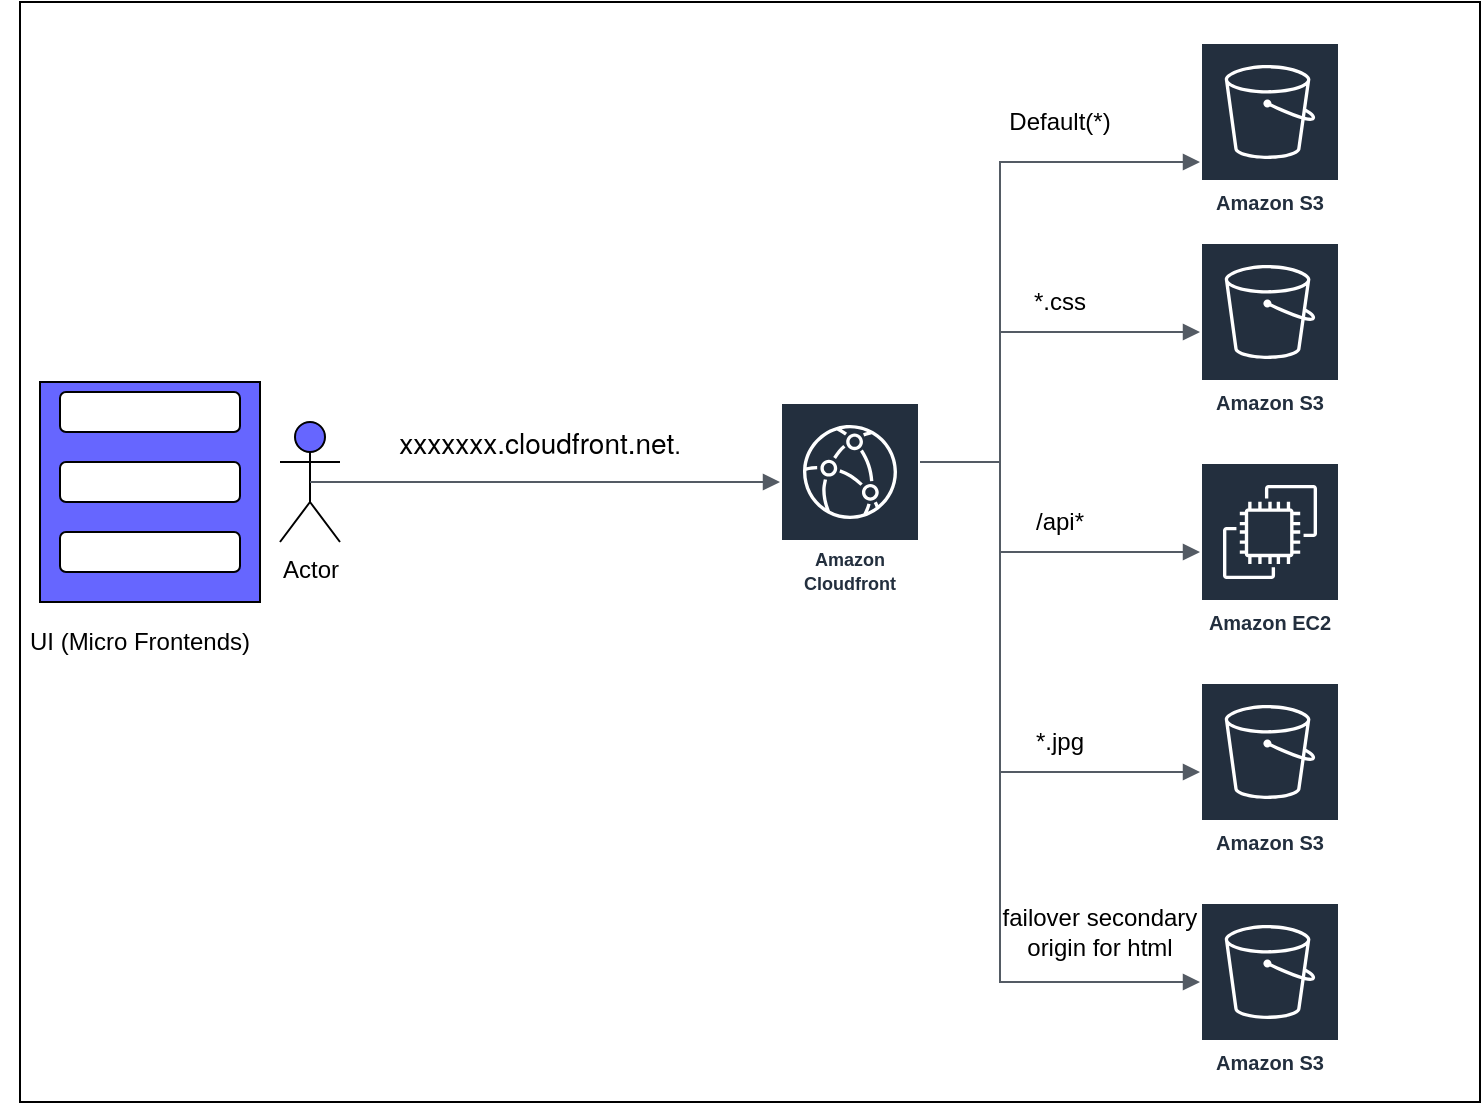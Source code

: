 <mxfile version="13.6.2" type="device" pages="2"><diagram id="324G5QCaxusYnwjLmUDe" name="Page-2"><mxGraphModel dx="786" dy="514" grid="1" gridSize="10" guides="1" tooltips="1" connect="1" arrows="1" fold="1" page="1" pageScale="1" pageWidth="1169" pageHeight="1654" math="0" shadow="0"><root><mxCell id="9wsZtNEm_Y6X85qsh9NX-0"/><mxCell id="9wsZtNEm_Y6X85qsh9NX-1" parent="9wsZtNEm_Y6X85qsh9NX-0"/><mxCell id="9wsZtNEm_Y6X85qsh9NX-2" value="" style="rounded=0;whiteSpace=wrap;html=1;" parent="9wsZtNEm_Y6X85qsh9NX-1" vertex="1"><mxGeometry x="350" y="150" width="730" height="550" as="geometry"/></mxCell><mxCell id="WrOPgbEC-hDU12lqw9dn-0" value="Amazon EC2" style="outlineConnect=0;fontColor=#232F3E;gradientColor=none;strokeColor=#ffffff;fillColor=#232F3E;dashed=0;verticalLabelPosition=middle;verticalAlign=bottom;align=center;html=1;whiteSpace=wrap;fontSize=10;fontStyle=1;spacing=3;shape=mxgraph.aws4.productIcon;prIcon=mxgraph.aws4.ec2;" parent="9wsZtNEm_Y6X85qsh9NX-1" vertex="1"><mxGeometry x="940" y="380" width="70" height="90" as="geometry"/></mxCell><mxCell id="WrOPgbEC-hDU12lqw9dn-1" value="&lt;font style=&quot;font-size: 9px&quot;&gt;Amazon Cloudfront&lt;/font&gt;" style="outlineConnect=0;fontColor=#232F3E;gradientColor=none;strokeColor=#ffffff;fillColor=#232F3E;dashed=0;verticalLabelPosition=middle;verticalAlign=bottom;align=center;html=1;whiteSpace=wrap;fontSize=10;fontStyle=1;spacing=3;shape=mxgraph.aws4.productIcon;prIcon=mxgraph.aws4.cloudfront;" parent="9wsZtNEm_Y6X85qsh9NX-1" vertex="1"><mxGeometry x="730" y="350" width="70" height="100" as="geometry"/></mxCell><mxCell id="WrOPgbEC-hDU12lqw9dn-2" value="Amazon S3" style="outlineConnect=0;fontColor=#232F3E;gradientColor=none;strokeColor=#ffffff;fillColor=#232F3E;dashed=0;verticalLabelPosition=middle;verticalAlign=bottom;align=center;html=1;whiteSpace=wrap;fontSize=10;fontStyle=1;spacing=3;shape=mxgraph.aws4.productIcon;prIcon=mxgraph.aws4.s3;" parent="9wsZtNEm_Y6X85qsh9NX-1" vertex="1"><mxGeometry x="940" y="270" width="70" height="90" as="geometry"/></mxCell><mxCell id="WrOPgbEC-hDU12lqw9dn-3" value="Amazon S3" style="outlineConnect=0;fontColor=#232F3E;gradientColor=none;strokeColor=#ffffff;fillColor=#232F3E;dashed=0;verticalLabelPosition=middle;verticalAlign=bottom;align=center;html=1;whiteSpace=wrap;fontSize=10;fontStyle=1;spacing=3;shape=mxgraph.aws4.productIcon;prIcon=mxgraph.aws4.s3;" parent="9wsZtNEm_Y6X85qsh9NX-1" vertex="1"><mxGeometry x="940" y="490" width="70" height="90" as="geometry"/></mxCell><mxCell id="WrOPgbEC-hDU12lqw9dn-4" value="Amazon S3" style="outlineConnect=0;fontColor=#232F3E;gradientColor=none;strokeColor=#ffffff;fillColor=#232F3E;dashed=0;verticalLabelPosition=middle;verticalAlign=bottom;align=center;html=1;whiteSpace=wrap;fontSize=10;fontStyle=1;spacing=3;shape=mxgraph.aws4.productIcon;prIcon=mxgraph.aws4.s3;" parent="9wsZtNEm_Y6X85qsh9NX-1" vertex="1"><mxGeometry x="940" y="600" width="70" height="90" as="geometry"/></mxCell><mxCell id="WrOPgbEC-hDU12lqw9dn-5" value="Amazon S3" style="outlineConnect=0;fontColor=#232F3E;gradientColor=none;strokeColor=#ffffff;fillColor=#232F3E;dashed=0;verticalLabelPosition=middle;verticalAlign=bottom;align=center;html=1;whiteSpace=wrap;fontSize=10;fontStyle=1;spacing=3;shape=mxgraph.aws4.productIcon;prIcon=mxgraph.aws4.s3;" parent="9wsZtNEm_Y6X85qsh9NX-1" vertex="1"><mxGeometry x="940" y="170" width="70" height="90" as="geometry"/></mxCell><mxCell id="WrOPgbEC-hDU12lqw9dn-6" value="" style="edgeStyle=orthogonalEdgeStyle;html=1;endArrow=block;elbow=vertical;startArrow=none;endFill=1;strokeColor=#545B64;rounded=0;" parent="9wsZtNEm_Y6X85qsh9NX-1" source="WrOPgbEC-hDU12lqw9dn-1" target="WrOPgbEC-hDU12lqw9dn-2" edge="1"><mxGeometry width="100" relative="1" as="geometry"><mxPoint x="800" y="380" as="sourcePoint"/><mxPoint x="900" y="380" as="targetPoint"/><Array as="points"><mxPoint x="840" y="380"/><mxPoint x="840" y="315"/></Array></mxGeometry></mxCell><mxCell id="WrOPgbEC-hDU12lqw9dn-7" value="" style="edgeStyle=orthogonalEdgeStyle;html=1;endArrow=block;elbow=vertical;startArrow=none;endFill=1;strokeColor=#545B64;rounded=0;" parent="9wsZtNEm_Y6X85qsh9NX-1" source="WrOPgbEC-hDU12lqw9dn-1" target="WrOPgbEC-hDU12lqw9dn-0" edge="1"><mxGeometry width="100" relative="1" as="geometry"><mxPoint x="810" y="390" as="sourcePoint"/><mxPoint x="950" y="325" as="targetPoint"/><Array as="points"><mxPoint x="840" y="380"/><mxPoint x="840" y="425"/></Array></mxGeometry></mxCell><mxCell id="WrOPgbEC-hDU12lqw9dn-8" value="" style="edgeStyle=orthogonalEdgeStyle;html=1;endArrow=block;elbow=vertical;startArrow=none;endFill=1;strokeColor=#545B64;rounded=0;" parent="9wsZtNEm_Y6X85qsh9NX-1" source="WrOPgbEC-hDU12lqw9dn-1" target="WrOPgbEC-hDU12lqw9dn-3" edge="1"><mxGeometry width="100" relative="1" as="geometry"><mxPoint x="620" y="510" as="sourcePoint"/><mxPoint x="720" y="510" as="targetPoint"/><Array as="points"><mxPoint x="840" y="380"/><mxPoint x="840" y="535"/></Array></mxGeometry></mxCell><mxCell id="WrOPgbEC-hDU12lqw9dn-9" value="" style="edgeStyle=orthogonalEdgeStyle;html=1;endArrow=block;elbow=vertical;startArrow=none;endFill=1;strokeColor=#545B64;rounded=0;" parent="9wsZtNEm_Y6X85qsh9NX-1" source="WrOPgbEC-hDU12lqw9dn-1" target="WrOPgbEC-hDU12lqw9dn-4" edge="1"><mxGeometry width="100" relative="1" as="geometry"><mxPoint x="620" y="510" as="sourcePoint"/><mxPoint x="720" y="510" as="targetPoint"/><Array as="points"><mxPoint x="840" y="380"/><mxPoint x="840" y="640"/></Array></mxGeometry></mxCell><mxCell id="WrOPgbEC-hDU12lqw9dn-10" value="" style="edgeStyle=orthogonalEdgeStyle;html=1;endArrow=block;elbow=vertical;startArrow=none;endFill=1;strokeColor=#545B64;rounded=0;" parent="9wsZtNEm_Y6X85qsh9NX-1" target="WrOPgbEC-hDU12lqw9dn-5" edge="1"><mxGeometry width="100" relative="1" as="geometry"><mxPoint x="800" y="380" as="sourcePoint"/><mxPoint x="720" y="420" as="targetPoint"/><Array as="points"><mxPoint x="840" y="380"/><mxPoint x="840" y="230"/></Array></mxGeometry></mxCell><mxCell id="WrOPgbEC-hDU12lqw9dn-11" value="Actor" style="shape=umlActor;verticalLabelPosition=bottom;verticalAlign=top;html=1;outlineConnect=0;fillColor=#6666FF;" parent="9wsZtNEm_Y6X85qsh9NX-1" vertex="1"><mxGeometry x="480" y="360" width="30" height="60" as="geometry"/></mxCell><mxCell id="WrOPgbEC-hDU12lqw9dn-12" value="" style="whiteSpace=wrap;html=1;aspect=fixed;fillColor=#6666FF;" parent="9wsZtNEm_Y6X85qsh9NX-1" vertex="1"><mxGeometry x="360" y="340" width="110" height="110" as="geometry"/></mxCell><mxCell id="WrOPgbEC-hDU12lqw9dn-13" value="" style="rounded=1;whiteSpace=wrap;html=1;" parent="9wsZtNEm_Y6X85qsh9NX-1" vertex="1"><mxGeometry x="370" y="345" width="90" height="20" as="geometry"/></mxCell><mxCell id="WrOPgbEC-hDU12lqw9dn-14" value="" style="rounded=1;whiteSpace=wrap;html=1;" parent="9wsZtNEm_Y6X85qsh9NX-1" vertex="1"><mxGeometry x="370" y="380" width="90" height="20" as="geometry"/></mxCell><mxCell id="WrOPgbEC-hDU12lqw9dn-15" value="" style="rounded=1;whiteSpace=wrap;html=1;" parent="9wsZtNEm_Y6X85qsh9NX-1" vertex="1"><mxGeometry x="370" y="415" width="90" height="20" as="geometry"/></mxCell><mxCell id="WrOPgbEC-hDU12lqw9dn-16" value="UI (Micro Frontends)" style="text;html=1;strokeColor=none;fillColor=none;align=center;verticalAlign=middle;whiteSpace=wrap;rounded=0;" parent="9wsZtNEm_Y6X85qsh9NX-1" vertex="1"><mxGeometry x="340" y="460" width="140" height="20" as="geometry"/></mxCell><mxCell id="WrOPgbEC-hDU12lqw9dn-17" value="" style="edgeStyle=orthogonalEdgeStyle;html=1;endArrow=block;elbow=vertical;startArrow=none;endFill=1;strokeColor=#545B64;rounded=0;exitX=0.5;exitY=0.5;exitDx=0;exitDy=0;exitPerimeter=0;" parent="9wsZtNEm_Y6X85qsh9NX-1" source="WrOPgbEC-hDU12lqw9dn-11" target="WrOPgbEC-hDU12lqw9dn-1" edge="1"><mxGeometry width="100" relative="1" as="geometry"><mxPoint x="620" y="430" as="sourcePoint"/><mxPoint x="720" y="430" as="targetPoint"/><Array as="points"><mxPoint x="660" y="390"/><mxPoint x="660" y="390"/></Array></mxGeometry></mxCell><mxCell id="WrOPgbEC-hDU12lqw9dn-18" value="&lt;span style=&quot;font-family: &amp;#34;helvetica neue&amp;#34; , &amp;#34;roboto&amp;#34; , &amp;#34;arial&amp;#34; , &amp;#34;droid sans&amp;#34; , sans-serif ; font-size: 14px ; background-color: rgb(255 , 255 , 255)&quot;&gt;xxxxxxx.cloudfront.net&lt;/span&gt;." style="text;html=1;strokeColor=none;fillColor=none;align=center;verticalAlign=middle;whiteSpace=wrap;rounded=0;" parent="9wsZtNEm_Y6X85qsh9NX-1" vertex="1"><mxGeometry x="590" y="360" width="40" height="20" as="geometry"/></mxCell><mxCell id="NVPvQI5Ws9nJ2G6zwuLr-0" value="Default(*)" style="text;html=1;strokeColor=none;fillColor=none;align=center;verticalAlign=middle;whiteSpace=wrap;rounded=0;" parent="9wsZtNEm_Y6X85qsh9NX-1" vertex="1"><mxGeometry x="850" y="200" width="40" height="20" as="geometry"/></mxCell><mxCell id="NVPvQI5Ws9nJ2G6zwuLr-1" value="*.css" style="text;html=1;strokeColor=none;fillColor=none;align=center;verticalAlign=middle;whiteSpace=wrap;rounded=0;" parent="9wsZtNEm_Y6X85qsh9NX-1" vertex="1"><mxGeometry x="850" y="290" width="40" height="20" as="geometry"/></mxCell><mxCell id="NVPvQI5Ws9nJ2G6zwuLr-2" value="*.jpg" style="text;html=1;strokeColor=none;fillColor=none;align=center;verticalAlign=middle;whiteSpace=wrap;rounded=0;" parent="9wsZtNEm_Y6X85qsh9NX-1" vertex="1"><mxGeometry x="850" y="510" width="40" height="20" as="geometry"/></mxCell><mxCell id="NVPvQI5Ws9nJ2G6zwuLr-3" value="failover secondary origin for html" style="text;html=1;strokeColor=none;fillColor=none;align=center;verticalAlign=middle;whiteSpace=wrap;rounded=0;" parent="9wsZtNEm_Y6X85qsh9NX-1" vertex="1"><mxGeometry x="840" y="600" width="100" height="30" as="geometry"/></mxCell><mxCell id="NVPvQI5Ws9nJ2G6zwuLr-5" value="/api*" style="text;html=1;strokeColor=none;fillColor=none;align=center;verticalAlign=middle;whiteSpace=wrap;rounded=0;" parent="9wsZtNEm_Y6X85qsh9NX-1" vertex="1"><mxGeometry x="850" y="400" width="40" height="20" as="geometry"/></mxCell></root></mxGraphModel></diagram><diagram id="hOxFEC5U1pXbF9fsr-cX" name="Page-4"><mxGraphModel dx="1026" dy="514" grid="1" gridSize="10" guides="1" tooltips="1" connect="1" arrows="1" fold="1" page="1" pageScale="1" pageWidth="827" pageHeight="1169" math="0" shadow="0"><root><mxCell id="jE5d9-Af3J-lgcrsurcs-0"/><mxCell id="jE5d9-Af3J-lgcrsurcs-1" parent="jE5d9-Af3J-lgcrsurcs-0"/><mxCell id="jE5d9-Af3J-lgcrsurcs-2" value="" style="rounded=0;whiteSpace=wrap;html=1;strokeColor=#FFFFFF;fillColor=#FFFFFF;" vertex="1" parent="jE5d9-Af3J-lgcrsurcs-1"><mxGeometry x="10" y="100" width="810" height="470" as="geometry"/></mxCell><mxCell id="DS45rudr4VaJI32NuzJ_-0" value="" style="group" vertex="1" connectable="0" parent="jE5d9-Af3J-lgcrsurcs-1"><mxGeometry x="19" y="190" width="790" height="370" as="geometry"/></mxCell><mxCell id="DS45rudr4VaJI32NuzJ_-1" value="GetImage - API Gateway" style="outlineConnect=0;fontColor=#232F3E;gradientColor=#945DF2;gradientDirection=north;fillColor=#5A30B5;strokeColor=#ffffff;dashed=0;verticalLabelPosition=bottom;verticalAlign=top;align=center;html=1;fontSize=12;fontStyle=0;aspect=fixed;shape=mxgraph.aws4.resourceIcon;resIcon=mxgraph.aws4.api_gateway;" vertex="1" parent="DS45rudr4VaJI32NuzJ_-0"><mxGeometry x="390" y="71" width="58" height="58" as="geometry"/></mxCell><mxCell id="DS45rudr4VaJI32NuzJ_-2" value="Cloudfront-Distribution" style="outlineConnect=0;fontColor=#232F3E;gradientColor=#945DF2;gradientDirection=north;fillColor=#5A30B5;strokeColor=#ffffff;dashed=0;verticalLabelPosition=bottom;verticalAlign=top;align=center;html=1;fontSize=12;fontStyle=0;aspect=fixed;shape=mxgraph.aws4.resourceIcon;resIcon=mxgraph.aws4.cloudfront;" vertex="1" parent="DS45rudr4VaJI32NuzJ_-0"><mxGeometry x="250" y="180" width="60" height="60" as="geometry"/></mxCell><mxCell id="DS45rudr4VaJI32NuzJ_-3" value="Paid-Images S3 Bucket" style="outlineConnect=0;fontColor=#232F3E;gradientColor=#60A337;gradientDirection=north;fillColor=#277116;strokeColor=#ffffff;dashed=0;verticalLabelPosition=bottom;verticalAlign=top;align=center;html=1;fontSize=12;fontStyle=0;aspect=fixed;shape=mxgraph.aws4.resourceIcon;resIcon=mxgraph.aws4.s3;" vertex="1" parent="DS45rudr4VaJI32NuzJ_-0"><mxGeometry x="414" y="260" width="62" height="62" as="geometry"/></mxCell><mxCell id="DS45rudr4VaJI32NuzJ_-4" value="User" style="html=1;verticalLabelPosition=bottom;align=center;labelBackgroundColor=#ffffff;verticalAlign=top;strokeWidth=2;strokeColor=#0080F0;shadow=0;dashed=0;shape=mxgraph.ios7.icons.user;" vertex="1" parent="DS45rudr4VaJI32NuzJ_-0"><mxGeometry y="174" width="70" height="70" as="geometry"/></mxCell><mxCell id="DS45rudr4VaJI32NuzJ_-5" value="" style="edgeStyle=orthogonalEdgeStyle;html=1;endArrow=block;elbow=vertical;startArrow=none;endFill=1;strokeColor=#545B64;rounded=0;strokeWidth=2;" edge="1" parent="DS45rudr4VaJI32NuzJ_-0" source="DS45rudr4VaJI32NuzJ_-4" target="DS45rudr4VaJI32NuzJ_-2"><mxGeometry width="100" relative="1" as="geometry"><mxPoint x="310" y="210" as="sourcePoint"/><mxPoint x="200" y="205" as="targetPoint"/><Array as="points"><mxPoint x="100" y="200"/><mxPoint x="100" y="200"/></Array></mxGeometry></mxCell><mxCell id="DS45rudr4VaJI32NuzJ_-6" value="" style="edgeStyle=orthogonalEdgeStyle;html=1;endArrow=block;elbow=vertical;startArrow=none;endFill=1;strokeColor=#545B64;rounded=0;strokeWidth=2;" edge="1" parent="DS45rudr4VaJI32NuzJ_-0" source="DS45rudr4VaJI32NuzJ_-2" target="DS45rudr4VaJI32NuzJ_-1"><mxGeometry width="100" relative="1" as="geometry"><mxPoint x="310" y="210" as="sourcePoint"/><mxPoint x="410" y="210" as="targetPoint"/><Array as="points"><mxPoint x="280" y="110"/></Array></mxGeometry></mxCell><mxCell id="DS45rudr4VaJI32NuzJ_-7" value="" style="edgeStyle=orthogonalEdgeStyle;html=1;endArrow=block;elbow=vertical;startArrow=none;endFill=1;strokeColor=#545B64;rounded=0;strokeWidth=2;" edge="1" parent="DS45rudr4VaJI32NuzJ_-0" source="DS45rudr4VaJI32NuzJ_-2" target="DS45rudr4VaJI32NuzJ_-3"><mxGeometry width="100" relative="1" as="geometry"><mxPoint x="310" y="210" as="sourcePoint"/><mxPoint x="410" y="210" as="targetPoint"/><Array as="points"><mxPoint x="280" y="300"/></Array></mxGeometry></mxCell><mxCell id="DS45rudr4VaJI32NuzJ_-8" value="" style="shape=cylinder2;whiteSpace=wrap;html=1;boundedLbl=1;backgroundOutline=1;size=15;fillColor=#6666FF;strokeColor=#FFFFFF;" vertex="1" parent="DS45rudr4VaJI32NuzJ_-0"><mxGeometry x="730" y="150" width="60" height="80" as="geometry"/></mxCell><mxCell id="DS45rudr4VaJI32NuzJ_-9" value="" style="edgeStyle=orthogonalEdgeStyle;html=1;endArrow=block;elbow=vertical;startArrow=none;endFill=1;strokeColor=#545B64;rounded=0;strokeWidth=2;" edge="1" parent="DS45rudr4VaJI32NuzJ_-0" source="DS45rudr4VaJI32NuzJ_-15" target="DS45rudr4VaJI32NuzJ_-8"><mxGeometry width="100" relative="1" as="geometry"><mxPoint x="670" y="260" as="sourcePoint"/><mxPoint x="410" y="210" as="targetPoint"/></mxGeometry></mxCell><mxCell id="DS45rudr4VaJI32NuzJ_-10" value="&lt;font style=&quot;font-size: 16px&quot;&gt;Custom Origin&lt;/font&gt;" style="text;html=1;strokeColor=none;fillColor=none;align=center;verticalAlign=middle;whiteSpace=wrap;rounded=0;" vertex="1" parent="DS45rudr4VaJI32NuzJ_-0"><mxGeometry x="380" y="160" width="130" height="20" as="geometry"/></mxCell><mxCell id="DS45rudr4VaJI32NuzJ_-11" value="&lt;font style=&quot;font-size: 17px&quot;&gt;S3 Origin&lt;/font&gt;" style="text;html=1;strokeColor=none;fillColor=none;align=center;verticalAlign=middle;whiteSpace=wrap;rounded=0;" vertex="1" parent="DS45rudr4VaJI32NuzJ_-0"><mxGeometry x="380" y="350" width="130" height="20" as="geometry"/></mxCell><mxCell id="DS45rudr4VaJI32NuzJ_-12" value="" style="shape=image;html=1;verticalAlign=top;verticalLabelPosition=bottom;labelBackgroundColor=#ffffff;imageAspect=0;aspect=fixed;image=https://cdn3.iconfinder.com/data/icons/file-extension-vol-1/48/Jpeg_images_file_extension-128.png;strokeColor=#FFFFFF;fillColor=#6666FF;" vertex="1" parent="DS45rudr4VaJI32NuzJ_-0"><mxGeometry x="488" y="230" width="56" height="56" as="geometry"/></mxCell><mxCell id="DS45rudr4VaJI32NuzJ_-13" value="Text" style="text;html=1;strokeColor=none;fillColor=none;align=center;verticalAlign=middle;whiteSpace=wrap;rounded=0;" vertex="1" parent="DS45rudr4VaJI32NuzJ_-0"><mxGeometry x="504" y="286" width="40" height="20" as="geometry"/></mxCell><mxCell id="DS45rudr4VaJI32NuzJ_-14" value="User sends a request for an image that goes to API Gateway Custom Origin" style="text;html=1;strokeColor=none;fillColor=none;align=center;verticalAlign=middle;whiteSpace=wrap;rounded=0;" vertex="1" parent="DS45rudr4VaJI32NuzJ_-0"><mxGeometry x="160" y="40" width="200" height="60" as="geometry"/></mxCell><mxCell id="DS45rudr4VaJI32NuzJ_-15" value="Get_Image (Lambda Function)" style="outlineConnect=0;fontColor=#232F3E;gradientColor=#F78E04;gradientDirection=north;fillColor=#D05C17;strokeColor=#ffffff;dashed=0;verticalLabelPosition=bottom;verticalAlign=top;align=center;html=1;fontSize=12;fontStyle=0;aspect=fixed;shape=mxgraph.aws4.resourceIcon;resIcon=mxgraph.aws4.lambda;" vertex="1" parent="DS45rudr4VaJI32NuzJ_-0"><mxGeometry x="590" y="71" width="58" height="58" as="geometry"/></mxCell><mxCell id="DS45rudr4VaJI32NuzJ_-16" value="" style="edgeStyle=orthogonalEdgeStyle;html=1;endArrow=block;elbow=vertical;startArrow=none;endFill=1;strokeColor=#545B64;rounded=0;strokeWidth=2;" edge="1" parent="DS45rudr4VaJI32NuzJ_-0" source="DS45rudr4VaJI32NuzJ_-1" target="DS45rudr4VaJI32NuzJ_-15"><mxGeometry width="100" relative="1" as="geometry"><mxPoint x="488" y="99" as="sourcePoint"/><mxPoint x="610" y="99" as="targetPoint"/></mxGeometry></mxCell><mxCell id="DS45rudr4VaJI32NuzJ_-17" value="User Subscription Info" style="text;html=1;strokeColor=none;fillColor=none;align=center;verticalAlign=middle;whiteSpace=wrap;rounded=0;" vertex="1" parent="DS45rudr4VaJI32NuzJ_-0"><mxGeometry x="740" y="244" width="40" height="20" as="geometry"/></mxCell><mxCell id="DS45rudr4VaJI32NuzJ_-18" value="if user is has paid subscription, Lambda function generates a Pre-Signed URL for the requested image" style="text;html=1;strokeColor=none;fillColor=none;align=center;verticalAlign=middle;whiteSpace=wrap;rounded=0;" vertex="1" parent="DS45rudr4VaJI32NuzJ_-0"><mxGeometry x="510" width="230" height="50" as="geometry"/></mxCell><mxCell id="DS45rudr4VaJI32NuzJ_-19" value="Request Image" style="text;html=1;strokeColor=none;fillColor=none;align=center;verticalAlign=middle;whiteSpace=wrap;rounded=0;" vertex="1" parent="DS45rudr4VaJI32NuzJ_-0"><mxGeometry x="100" y="160" width="120" height="30" as="geometry"/></mxCell><mxCell id="DS45rudr4VaJI32NuzJ_-20" value="" style="edgeStyle=orthogonalEdgeStyle;html=1;endArrow=none;elbow=vertical;startArrow=block;startFill=1;strokeColor=#545B64;rounded=0;strokeWidth=2;" edge="1" parent="DS45rudr4VaJI32NuzJ_-0"><mxGeometry width="100" relative="1" as="geometry"><mxPoint x="69" y="224" as="sourcePoint"/><mxPoint x="197" y="224" as="targetPoint"/><Array as="points"><mxPoint x="147" y="224"/><mxPoint x="147" y="224"/></Array></mxGeometry></mxCell><mxCell id="DS45rudr4VaJI32NuzJ_-21" value="Return Pre-Singed URL" style="text;html=1;strokeColor=none;fillColor=none;align=center;verticalAlign=middle;whiteSpace=wrap;rounded=0;" vertex="1" parent="DS45rudr4VaJI32NuzJ_-0"><mxGeometry x="100" y="230" width="120" height="30" as="geometry"/></mxCell><mxCell id="DS45rudr4VaJI32NuzJ_-22" value="" style="edgeStyle=orthogonalEdgeStyle;html=1;endArrow=none;elbow=vertical;startArrow=block;startFill=1;strokeColor=#545B64;rounded=0;strokeWidth=2;" edge="1" parent="DS45rudr4VaJI32NuzJ_-0" target="DS45rudr4VaJI32NuzJ_-2"><mxGeometry width="100" relative="1" as="geometry"><mxPoint x="69" y="224" as="sourcePoint"/><mxPoint x="197" y="224" as="targetPoint"/><Array as="points"><mxPoint x="210" y="224"/><mxPoint x="210" y="224"/></Array></mxGeometry></mxCell><mxCell id="DS45rudr4VaJI32NuzJ_-23" value="" style="edgeStyle=elbowEdgeStyle;elbow=horizontal;endArrow=classic;html=1;strokeWidth=2;" edge="1" parent="DS45rudr4VaJI32NuzJ_-0" target="DS45rudr4VaJI32NuzJ_-3"><mxGeometry width="50" height="50" relative="1" as="geometry"><mxPoint x="50" y="240" as="sourcePoint"/><mxPoint x="410" y="320" as="targetPoint"/><Array as="points"><mxPoint x="50" y="320"/></Array></mxGeometry></mxCell><mxCell id="DS45rudr4VaJI32NuzJ_-24" value="" style="shape=image;html=1;verticalAlign=top;verticalLabelPosition=bottom;labelBackgroundColor=#ffffff;imageAspect=0;aspect=fixed;image=https://cdn4.iconfinder.com/data/icons/icocentre-free-icons/114/f-cross_256-128.png" vertex="1" parent="DS45rudr4VaJI32NuzJ_-0"><mxGeometry x="170" y="266" width="50" height="50" as="geometry"/></mxCell><mxCell id="DS45rudr4VaJI32NuzJ_-25" value="Direct Access to S3 bucket is not allowed" style="text;html=1;strokeColor=none;fillColor=none;align=center;verticalAlign=middle;whiteSpace=wrap;rounded=0;" vertex="1" parent="DS45rudr4VaJI32NuzJ_-0"><mxGeometry x="120" y="320" width="145" height="50" as="geometry"/></mxCell><mxCell id="DS45rudr4VaJI32NuzJ_-27" value="" style="shape=image;verticalLabelPosition=bottom;labelBackgroundColor=#ffffff;verticalAlign=top;aspect=fixed;imageAspect=0;image=https://img.stackshare.io/service/8789/aws-secret-manager.png;" vertex="1" parent="jE5d9-Af3J-lgcrsurcs-1"><mxGeometry x="450" y="112" width="78" height="78" as="geometry"/></mxCell><mxCell id="DS45rudr4VaJI32NuzJ_-28" value="" style="edgeStyle=orthogonalEdgeStyle;html=1;endArrow=none;elbow=vertical;startArrow=block;startFill=1;strokeColor=#545B64;rounded=0;" edge="1" parent="jE5d9-Af3J-lgcrsurcs-1" source="DS45rudr4VaJI32NuzJ_-27" target="DS45rudr4VaJI32NuzJ_-15"><mxGeometry width="100" relative="1" as="geometry"><mxPoint x="370" y="360" as="sourcePoint"/><mxPoint x="470" y="360" as="targetPoint"/><Array as="points"><mxPoint x="610" y="151"/></Array></mxGeometry></mxCell><mxCell id="DS45rudr4VaJI32NuzJ_-30" value="Text" style="text;html=1;strokeColor=none;fillColor=none;align=center;verticalAlign=middle;whiteSpace=wrap;rounded=0;" vertex="1" parent="jE5d9-Af3J-lgcrsurcs-1"><mxGeometry x="400" y="350" width="40" height="20" as="geometry"/></mxCell><mxCell id="DS45rudr4VaJI32NuzJ_-31" value="Access CloudFront Private Key from AWS Secret Manager while generating Pre-signed URL" style="text;html=1;strokeColor=none;fillColor=none;align=center;verticalAlign=middle;whiteSpace=wrap;rounded=0;" vertex="1" parent="jE5d9-Af3J-lgcrsurcs-1"><mxGeometry x="610" y="112" width="190" height="60" as="geometry"/></mxCell></root></mxGraphModel></diagram></mxfile>